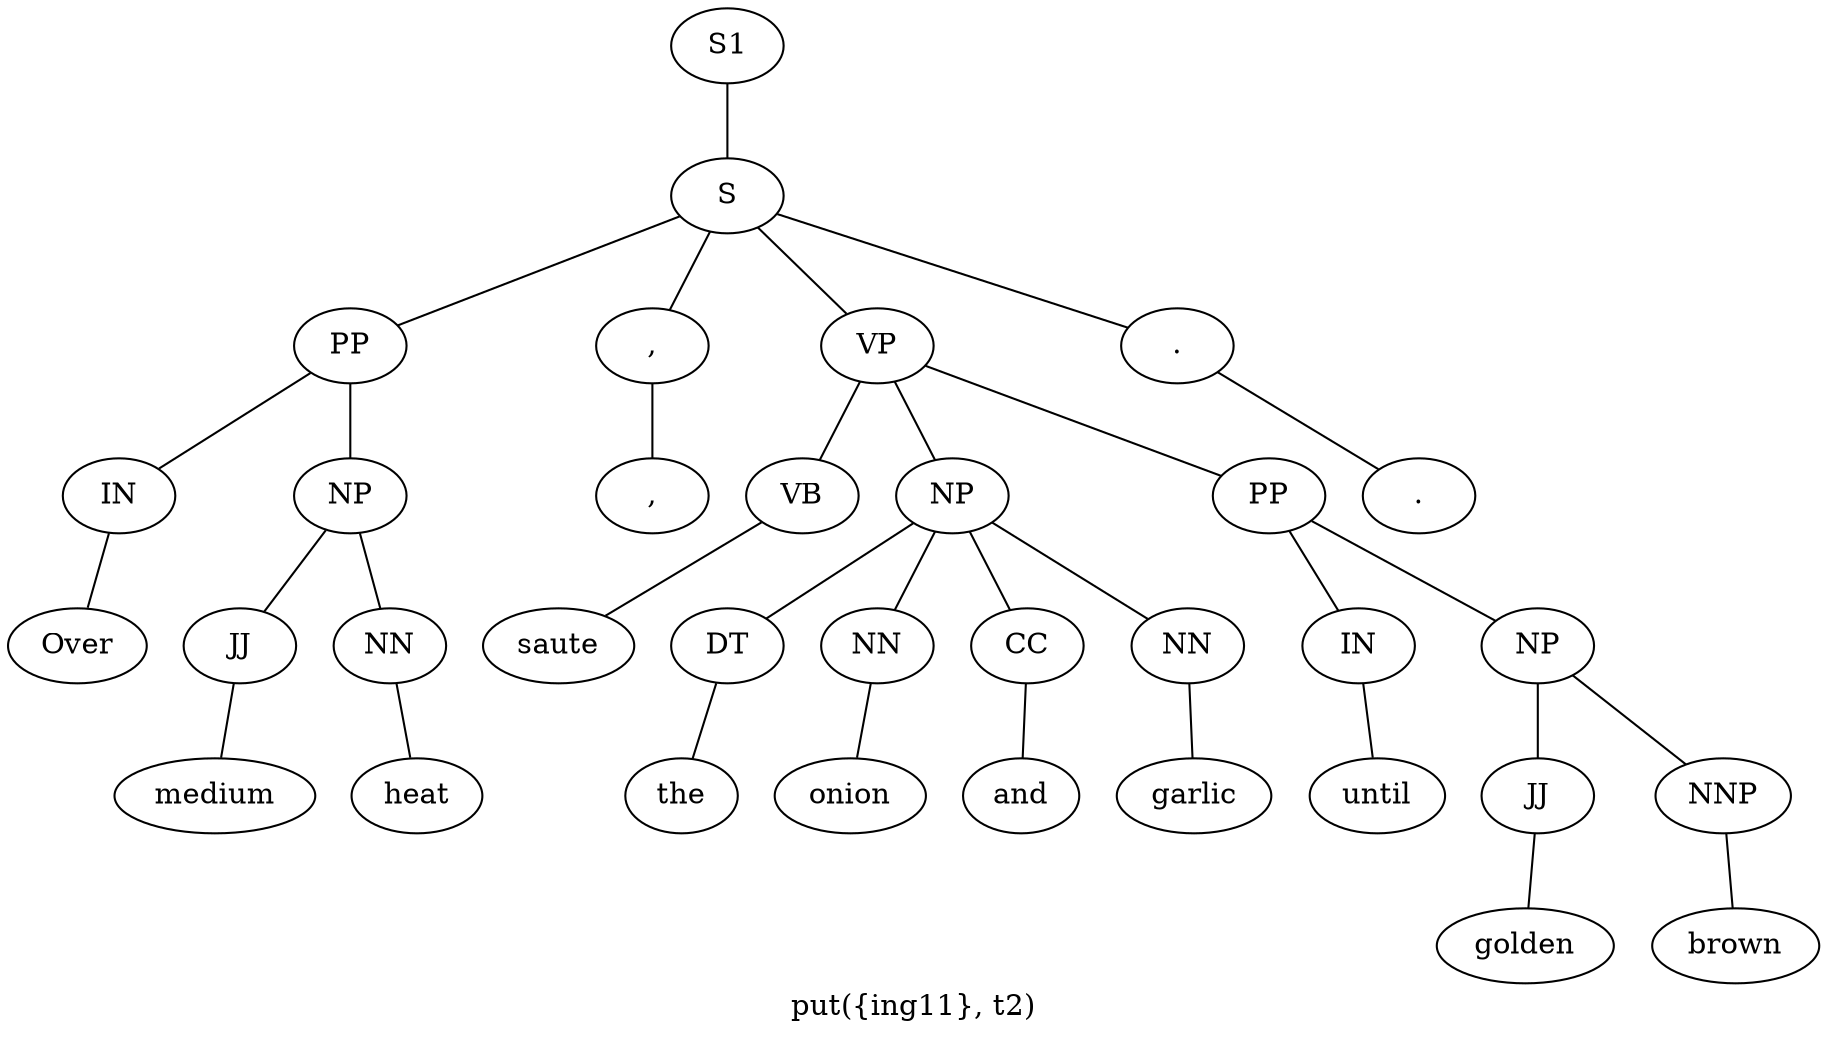 graph SyntaxGraph {
	label = "put({ing11}, t2)";
	Node0 [label="S1"];
	Node1 [label="S"];
	Node2 [label="PP"];
	Node3 [label="IN"];
	Node4 [label="Over"];
	Node5 [label="NP"];
	Node6 [label="JJ"];
	Node7 [label="medium"];
	Node8 [label="NN"];
	Node9 [label="heat"];
	Node10 [label=","];
	Node11 [label=","];
	Node12 [label="VP"];
	Node13 [label="VB"];
	Node14 [label="saute"];
	Node15 [label="NP"];
	Node16 [label="DT"];
	Node17 [label="the"];
	Node18 [label="NN"];
	Node19 [label="onion"];
	Node20 [label="CC"];
	Node21 [label="and"];
	Node22 [label="NN"];
	Node23 [label="garlic"];
	Node24 [label="PP"];
	Node25 [label="IN"];
	Node26 [label="until"];
	Node27 [label="NP"];
	Node28 [label="JJ"];
	Node29 [label="golden"];
	Node30 [label="NNP"];
	Node31 [label="brown"];
	Node32 [label="."];
	Node33 [label="."];

	Node0 -- Node1;
	Node1 -- Node2;
	Node1 -- Node10;
	Node1 -- Node12;
	Node1 -- Node32;
	Node2 -- Node3;
	Node2 -- Node5;
	Node3 -- Node4;
	Node5 -- Node6;
	Node5 -- Node8;
	Node6 -- Node7;
	Node8 -- Node9;
	Node10 -- Node11;
	Node12 -- Node13;
	Node12 -- Node15;
	Node12 -- Node24;
	Node13 -- Node14;
	Node15 -- Node16;
	Node15 -- Node18;
	Node15 -- Node20;
	Node15 -- Node22;
	Node16 -- Node17;
	Node18 -- Node19;
	Node20 -- Node21;
	Node22 -- Node23;
	Node24 -- Node25;
	Node24 -- Node27;
	Node25 -- Node26;
	Node27 -- Node28;
	Node27 -- Node30;
	Node28 -- Node29;
	Node30 -- Node31;
	Node32 -- Node33;
}
